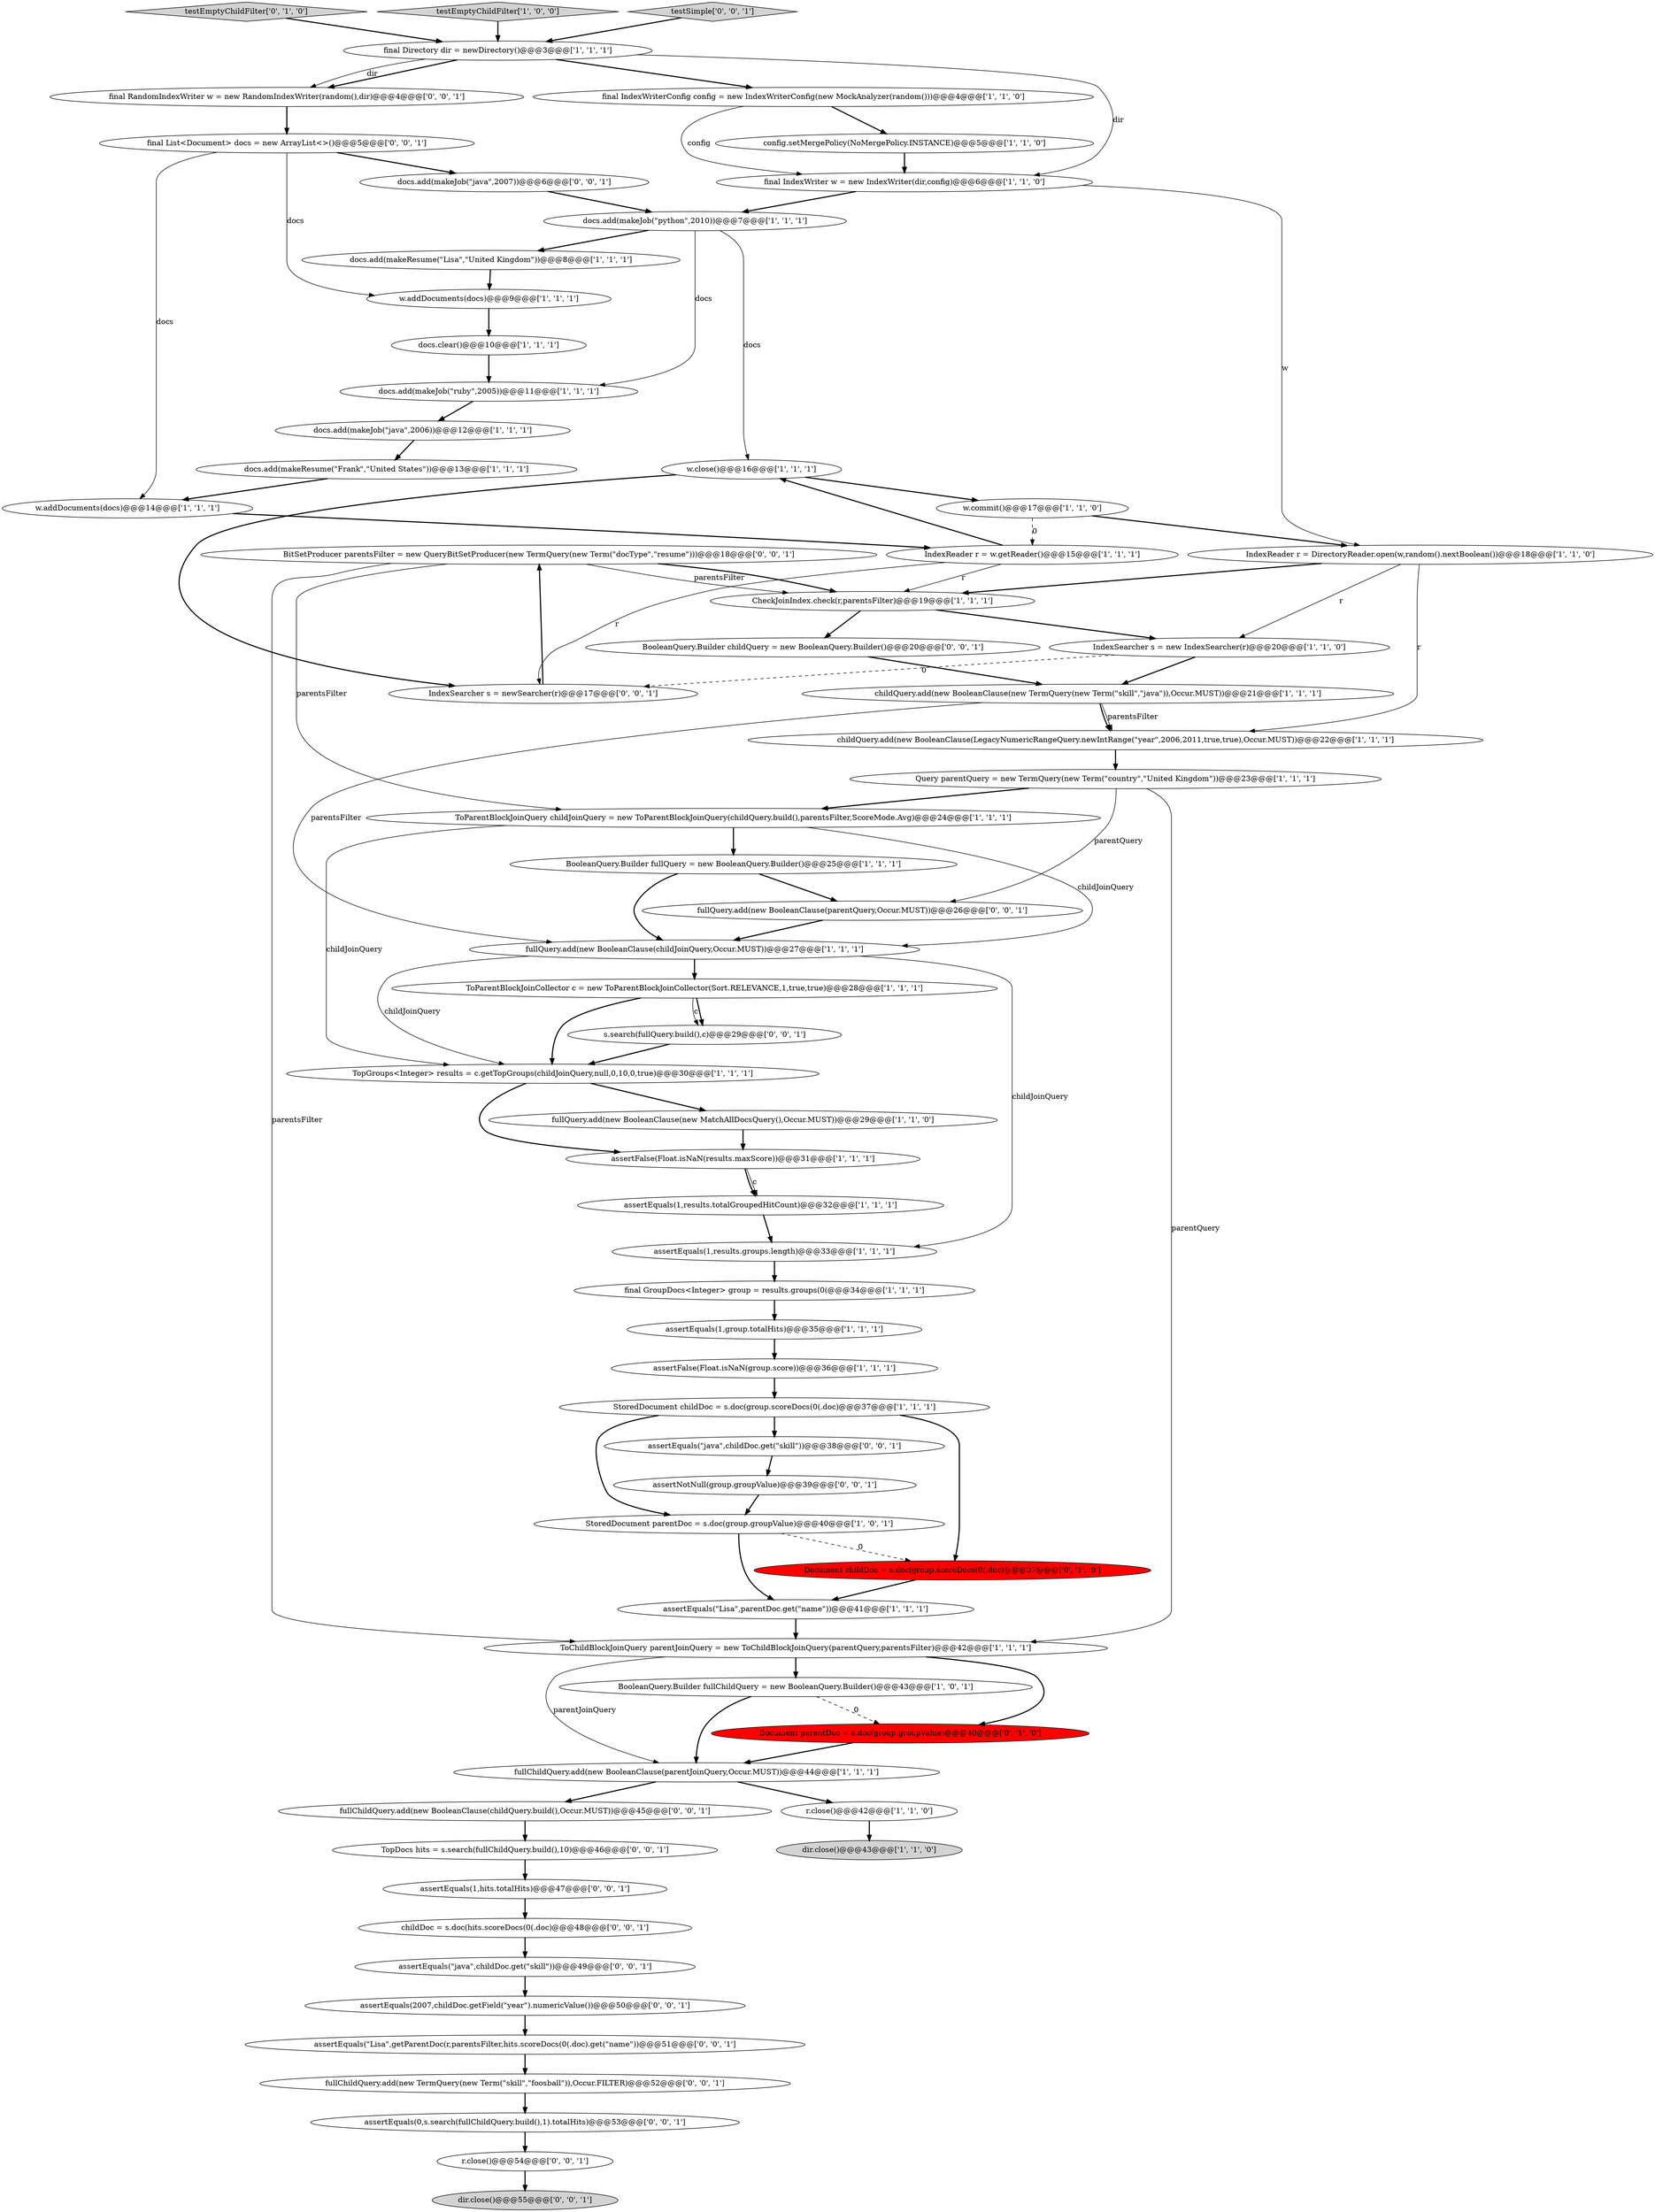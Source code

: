digraph {
41 [style = filled, label = "StoredDocument parentDoc = s.doc(group.groupValue)@@@40@@@['1', '0', '1']", fillcolor = white, shape = ellipse image = "AAA0AAABBB1BBB"];
22 [style = filled, label = "IndexReader r = DirectoryReader.open(w,random().nextBoolean())@@@18@@@['1', '1', '0']", fillcolor = white, shape = ellipse image = "AAA0AAABBB1BBB"];
65 [style = filled, label = "assertEquals(\"java\",childDoc.get(\"skill\"))@@@38@@@['0', '0', '1']", fillcolor = white, shape = ellipse image = "AAA0AAABBB3BBB"];
7 [style = filled, label = "docs.add(makeJob(\"ruby\",2005))@@@11@@@['1', '1', '1']", fillcolor = white, shape = ellipse image = "AAA0AAABBB1BBB"];
28 [style = filled, label = "Query parentQuery = new TermQuery(new Term(\"country\",\"United Kingdom\"))@@@23@@@['1', '1', '1']", fillcolor = white, shape = ellipse image = "AAA0AAABBB1BBB"];
31 [style = filled, label = "assertEquals(1,group.totalHits)@@@35@@@['1', '1', '1']", fillcolor = white, shape = ellipse image = "AAA0AAABBB1BBB"];
21 [style = filled, label = "childQuery.add(new BooleanClause(new TermQuery(new Term(\"skill\",\"java\")),Occur.MUST))@@@21@@@['1', '1', '1']", fillcolor = white, shape = ellipse image = "AAA0AAABBB1BBB"];
55 [style = filled, label = "TopDocs hits = s.search(fullChildQuery.build(),10)@@@46@@@['0', '0', '1']", fillcolor = white, shape = ellipse image = "AAA0AAABBB3BBB"];
53 [style = filled, label = "fullQuery.add(new BooleanClause(parentQuery,Occur.MUST))@@@26@@@['0', '0', '1']", fillcolor = white, shape = ellipse image = "AAA0AAABBB3BBB"];
59 [style = filled, label = "IndexSearcher s = newSearcher(r)@@@17@@@['0', '0', '1']", fillcolor = white, shape = ellipse image = "AAA0AAABBB3BBB"];
39 [style = filled, label = "assertEquals(1,results.groups.length)@@@33@@@['1', '1', '1']", fillcolor = white, shape = ellipse image = "AAA0AAABBB1BBB"];
36 [style = filled, label = "docs.add(makeJob(\"python\",2010))@@@7@@@['1', '1', '1']", fillcolor = white, shape = ellipse image = "AAA0AAABBB1BBB"];
49 [style = filled, label = "docs.add(makeJob(\"java\",2007))@@@6@@@['0', '0', '1']", fillcolor = white, shape = ellipse image = "AAA0AAABBB3BBB"];
14 [style = filled, label = "BooleanQuery.Builder fullQuery = new BooleanQuery.Builder()@@@25@@@['1', '1', '1']", fillcolor = white, shape = ellipse image = "AAA0AAABBB1BBB"];
44 [style = filled, label = "testEmptyChildFilter['0', '1', '0']", fillcolor = lightgray, shape = diamond image = "AAA0AAABBB2BBB"];
35 [style = filled, label = "ToParentBlockJoinCollector c = new ToParentBlockJoinCollector(Sort.RELEVANCE,1,true,true)@@@28@@@['1', '1', '1']", fillcolor = white, shape = ellipse image = "AAA0AAABBB1BBB"];
64 [style = filled, label = "s.search(fullQuery.build(),c)@@@29@@@['0', '0', '1']", fillcolor = white, shape = ellipse image = "AAA0AAABBB3BBB"];
4 [style = filled, label = "final GroupDocs<Integer> group = results.groups(0(@@@34@@@['1', '1', '1']", fillcolor = white, shape = ellipse image = "AAA0AAABBB1BBB"];
63 [style = filled, label = "assertEquals(\"java\",childDoc.get(\"skill\"))@@@49@@@['0', '0', '1']", fillcolor = white, shape = ellipse image = "AAA0AAABBB3BBB"];
58 [style = filled, label = "assertEquals(2007,childDoc.getField(\"year\").numericValue())@@@50@@@['0', '0', '1']", fillcolor = white, shape = ellipse image = "AAA0AAABBB3BBB"];
8 [style = filled, label = "final IndexWriter w = new IndexWriter(dir,config)@@@6@@@['1', '1', '0']", fillcolor = white, shape = ellipse image = "AAA0AAABBB1BBB"];
60 [style = filled, label = "assertEquals(1,hits.totalHits)@@@47@@@['0', '0', '1']", fillcolor = white, shape = ellipse image = "AAA0AAABBB3BBB"];
48 [style = filled, label = "assertNotNull(group.groupValue)@@@39@@@['0', '0', '1']", fillcolor = white, shape = ellipse image = "AAA0AAABBB3BBB"];
23 [style = filled, label = "testEmptyChildFilter['1', '0', '0']", fillcolor = lightgray, shape = diamond image = "AAA0AAABBB1BBB"];
3 [style = filled, label = "docs.add(makeJob(\"java\",2006))@@@12@@@['1', '1', '1']", fillcolor = white, shape = ellipse image = "AAA0AAABBB1BBB"];
2 [style = filled, label = "assertFalse(Float.isNaN(results.maxScore))@@@31@@@['1', '1', '1']", fillcolor = white, shape = ellipse image = "AAA0AAABBB1BBB"];
54 [style = filled, label = "BooleanQuery.Builder childQuery = new BooleanQuery.Builder()@@@20@@@['0', '0', '1']", fillcolor = white, shape = ellipse image = "AAA0AAABBB3BBB"];
42 [style = filled, label = "Document childDoc = s.doc(group.scoreDocs(0(.doc)@@@37@@@['0', '1', '0']", fillcolor = red, shape = ellipse image = "AAA1AAABBB2BBB"];
24 [style = filled, label = "fullQuery.add(new BooleanClause(new MatchAllDocsQuery(),Occur.MUST))@@@29@@@['1', '1', '0']", fillcolor = white, shape = ellipse image = "AAA0AAABBB1BBB"];
19 [style = filled, label = "StoredDocument childDoc = s.doc(group.scoreDocs(0(.doc)@@@37@@@['1', '1', '1']", fillcolor = white, shape = ellipse image = "AAA0AAABBB1BBB"];
46 [style = filled, label = "fullChildQuery.add(new BooleanClause(childQuery.build(),Occur.MUST))@@@45@@@['0', '0', '1']", fillcolor = white, shape = ellipse image = "AAA0AAABBB3BBB"];
50 [style = filled, label = "final RandomIndexWriter w = new RandomIndexWriter(random(),dir)@@@4@@@['0', '0', '1']", fillcolor = white, shape = ellipse image = "AAA0AAABBB3BBB"];
51 [style = filled, label = "BitSetProducer parentsFilter = new QueryBitSetProducer(new TermQuery(new Term(\"docType\",\"resume\")))@@@18@@@['0', '0', '1']", fillcolor = white, shape = ellipse image = "AAA0AAABBB3BBB"];
16 [style = filled, label = "fullQuery.add(new BooleanClause(childJoinQuery,Occur.MUST))@@@27@@@['1', '1', '1']", fillcolor = white, shape = ellipse image = "AAA0AAABBB1BBB"];
57 [style = filled, label = "assertEquals(\"Lisa\",getParentDoc(r,parentsFilter,hits.scoreDocs(0(.doc).get(\"name\"))@@@51@@@['0', '0', '1']", fillcolor = white, shape = ellipse image = "AAA0AAABBB3BBB"];
29 [style = filled, label = "docs.clear()@@@10@@@['1', '1', '1']", fillcolor = white, shape = ellipse image = "AAA0AAABBB1BBB"];
27 [style = filled, label = "docs.add(makeResume(\"Frank\",\"United States\"))@@@13@@@['1', '1', '1']", fillcolor = white, shape = ellipse image = "AAA0AAABBB1BBB"];
37 [style = filled, label = "docs.add(makeResume(\"Lisa\",\"United Kingdom\"))@@@8@@@['1', '1', '1']", fillcolor = white, shape = ellipse image = "AAA0AAABBB1BBB"];
40 [style = filled, label = "r.close()@@@42@@@['1', '1', '0']", fillcolor = white, shape = ellipse image = "AAA0AAABBB1BBB"];
30 [style = filled, label = "final IndexWriterConfig config = new IndexWriterConfig(new MockAnalyzer(random()))@@@4@@@['1', '1', '0']", fillcolor = white, shape = ellipse image = "AAA0AAABBB1BBB"];
6 [style = filled, label = "fullChildQuery.add(new BooleanClause(parentJoinQuery,Occur.MUST))@@@44@@@['1', '1', '1']", fillcolor = white, shape = ellipse image = "AAA0AAABBB1BBB"];
20 [style = filled, label = "ToParentBlockJoinQuery childJoinQuery = new ToParentBlockJoinQuery(childQuery.build(),parentsFilter,ScoreMode.Avg)@@@24@@@['1', '1', '1']", fillcolor = white, shape = ellipse image = "AAA0AAABBB1BBB"];
9 [style = filled, label = "w.addDocuments(docs)@@@14@@@['1', '1', '1']", fillcolor = white, shape = ellipse image = "AAA0AAABBB1BBB"];
5 [style = filled, label = "TopGroups<Integer> results = c.getTopGroups(childJoinQuery,null,0,10,0,true)@@@30@@@['1', '1', '1']", fillcolor = white, shape = ellipse image = "AAA0AAABBB1BBB"];
45 [style = filled, label = "r.close()@@@54@@@['0', '0', '1']", fillcolor = white, shape = ellipse image = "AAA0AAABBB3BBB"];
17 [style = filled, label = "childQuery.add(new BooleanClause(LegacyNumericRangeQuery.newIntRange(\"year\",2006,2011,true,true),Occur.MUST))@@@22@@@['1', '1', '1']", fillcolor = white, shape = ellipse image = "AAA0AAABBB1BBB"];
34 [style = filled, label = "final Directory dir = newDirectory()@@@3@@@['1', '1', '1']", fillcolor = white, shape = ellipse image = "AAA0AAABBB1BBB"];
12 [style = filled, label = "w.commit()@@@17@@@['1', '1', '0']", fillcolor = white, shape = ellipse image = "AAA0AAABBB1BBB"];
38 [style = filled, label = "BooleanQuery.Builder fullChildQuery = new BooleanQuery.Builder()@@@43@@@['1', '0', '1']", fillcolor = white, shape = ellipse image = "AAA0AAABBB1BBB"];
43 [style = filled, label = "Document parentDoc = s.doc(group.groupValue)@@@40@@@['0', '1', '0']", fillcolor = red, shape = ellipse image = "AAA1AAABBB2BBB"];
61 [style = filled, label = "dir.close()@@@55@@@['0', '0', '1']", fillcolor = lightgray, shape = ellipse image = "AAA0AAABBB3BBB"];
52 [style = filled, label = "assertEquals(0,s.search(fullChildQuery.build(),1).totalHits)@@@53@@@['0', '0', '1']", fillcolor = white, shape = ellipse image = "AAA0AAABBB3BBB"];
1 [style = filled, label = "ToChildBlockJoinQuery parentJoinQuery = new ToChildBlockJoinQuery(parentQuery,parentsFilter)@@@42@@@['1', '1', '1']", fillcolor = white, shape = ellipse image = "AAA0AAABBB1BBB"];
10 [style = filled, label = "assertEquals(\"Lisa\",parentDoc.get(\"name\"))@@@41@@@['1', '1', '1']", fillcolor = white, shape = ellipse image = "AAA0AAABBB1BBB"];
13 [style = filled, label = "CheckJoinIndex.check(r,parentsFilter)@@@19@@@['1', '1', '1']", fillcolor = white, shape = ellipse image = "AAA0AAABBB1BBB"];
56 [style = filled, label = "fullChildQuery.add(new TermQuery(new Term(\"skill\",\"foosball\")),Occur.FILTER)@@@52@@@['0', '0', '1']", fillcolor = white, shape = ellipse image = "AAA0AAABBB3BBB"];
18 [style = filled, label = "assertFalse(Float.isNaN(group.score))@@@36@@@['1', '1', '1']", fillcolor = white, shape = ellipse image = "AAA0AAABBB1BBB"];
0 [style = filled, label = "w.close()@@@16@@@['1', '1', '1']", fillcolor = white, shape = ellipse image = "AAA0AAABBB1BBB"];
25 [style = filled, label = "assertEquals(1,results.totalGroupedHitCount)@@@32@@@['1', '1', '1']", fillcolor = white, shape = ellipse image = "AAA0AAABBB1BBB"];
47 [style = filled, label = "testSimple['0', '0', '1']", fillcolor = lightgray, shape = diamond image = "AAA0AAABBB3BBB"];
26 [style = filled, label = "config.setMergePolicy(NoMergePolicy.INSTANCE)@@@5@@@['1', '1', '0']", fillcolor = white, shape = ellipse image = "AAA0AAABBB1BBB"];
11 [style = filled, label = "w.addDocuments(docs)@@@9@@@['1', '1', '1']", fillcolor = white, shape = ellipse image = "AAA0AAABBB1BBB"];
15 [style = filled, label = "dir.close()@@@43@@@['1', '1', '0']", fillcolor = lightgray, shape = ellipse image = "AAA0AAABBB1BBB"];
66 [style = filled, label = "childDoc = s.doc(hits.scoreDocs(0(.doc)@@@48@@@['0', '0', '1']", fillcolor = white, shape = ellipse image = "AAA0AAABBB3BBB"];
62 [style = filled, label = "final List<Document> docs = new ArrayList<>()@@@5@@@['0', '0', '1']", fillcolor = white, shape = ellipse image = "AAA0AAABBB3BBB"];
33 [style = filled, label = "IndexSearcher s = new IndexSearcher(r)@@@20@@@['1', '1', '0']", fillcolor = white, shape = ellipse image = "AAA0AAABBB1BBB"];
32 [style = filled, label = "IndexReader r = w.getReader()@@@15@@@['1', '1', '1']", fillcolor = white, shape = ellipse image = "AAA0AAABBB1BBB"];
34->8 [style = solid, label="dir"];
56->52 [style = bold, label=""];
37->11 [style = bold, label=""];
28->20 [style = bold, label=""];
32->0 [style = bold, label=""];
27->9 [style = bold, label=""];
59->51 [style = bold, label=""];
40->15 [style = bold, label=""];
11->29 [style = bold, label=""];
65->48 [style = bold, label=""];
22->17 [style = solid, label="r"];
34->50 [style = bold, label=""];
3->27 [style = bold, label=""];
8->36 [style = bold, label=""];
45->61 [style = bold, label=""];
51->13 [style = solid, label="parentsFilter"];
50->62 [style = bold, label=""];
51->20 [style = solid, label="parentsFilter"];
62->49 [style = bold, label=""];
21->17 [style = solid, label="parentsFilter"];
21->16 [style = solid, label="parentsFilter"];
6->46 [style = bold, label=""];
47->34 [style = bold, label=""];
20->16 [style = solid, label="childJoinQuery"];
2->25 [style = bold, label=""];
12->22 [style = bold, label=""];
22->13 [style = bold, label=""];
49->36 [style = bold, label=""];
1->6 [style = solid, label="parentJoinQuery"];
1->38 [style = bold, label=""];
60->66 [style = bold, label=""];
55->60 [style = bold, label=""];
14->16 [style = bold, label=""];
19->42 [style = bold, label=""];
66->63 [style = bold, label=""];
62->11 [style = solid, label="docs"];
51->1 [style = solid, label="parentsFilter"];
30->8 [style = solid, label="config"];
8->22 [style = solid, label="w"];
48->41 [style = bold, label=""];
9->32 [style = bold, label=""];
30->26 [style = bold, label=""];
18->19 [style = bold, label=""];
52->45 [style = bold, label=""];
20->14 [style = bold, label=""];
20->5 [style = solid, label="childJoinQuery"];
39->4 [style = bold, label=""];
38->6 [style = bold, label=""];
35->5 [style = bold, label=""];
19->41 [style = bold, label=""];
32->13 [style = solid, label="r"];
44->34 [style = bold, label=""];
34->50 [style = solid, label="dir"];
36->37 [style = bold, label=""];
10->1 [style = bold, label=""];
2->25 [style = solid, label="c"];
25->39 [style = bold, label=""];
16->39 [style = solid, label="childJoinQuery"];
12->32 [style = dashed, label="0"];
0->12 [style = bold, label=""];
13->54 [style = bold, label=""];
41->42 [style = dashed, label="0"];
58->57 [style = bold, label=""];
26->8 [style = bold, label=""];
28->1 [style = solid, label="parentQuery"];
41->10 [style = bold, label=""];
38->43 [style = dashed, label="0"];
51->13 [style = bold, label=""];
4->31 [style = bold, label=""];
62->9 [style = solid, label="docs"];
32->59 [style = solid, label="r"];
5->24 [style = bold, label=""];
54->21 [style = bold, label=""];
28->53 [style = solid, label="parentQuery"];
14->53 [style = bold, label=""];
0->59 [style = bold, label=""];
46->55 [style = bold, label=""];
24->2 [style = bold, label=""];
1->43 [style = bold, label=""];
31->18 [style = bold, label=""];
19->65 [style = bold, label=""];
34->30 [style = bold, label=""];
7->3 [style = bold, label=""];
43->6 [style = bold, label=""];
36->0 [style = solid, label="docs"];
63->58 [style = bold, label=""];
16->5 [style = solid, label="childJoinQuery"];
57->56 [style = bold, label=""];
5->2 [style = bold, label=""];
17->28 [style = bold, label=""];
6->40 [style = bold, label=""];
22->33 [style = solid, label="r"];
42->10 [style = bold, label=""];
23->34 [style = bold, label=""];
53->16 [style = bold, label=""];
29->7 [style = bold, label=""];
33->59 [style = dashed, label="0"];
36->7 [style = solid, label="docs"];
16->35 [style = bold, label=""];
35->64 [style = bold, label=""];
33->21 [style = bold, label=""];
13->33 [style = bold, label=""];
35->64 [style = solid, label="c"];
21->17 [style = bold, label=""];
64->5 [style = bold, label=""];
}

